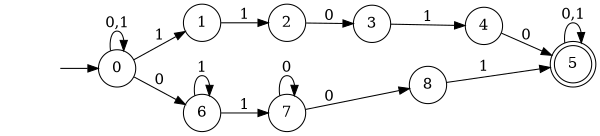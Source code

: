 digraph finite_state_machine {
	size="4,2"

    rankdir=LR;
    
	node [shape = none]; s [label=""];
	node [shape = doublecircle]; 5;
	node [shape = circle];

	s -> 0;
	0 -> 0 [ label = "0,1" ]
	0 -> 1 [ label = "1" ]
	1 -> 2 [ label = "1" ]
	2 -> 3 [ label = "0" ]
	3 -> 4 [ label = "1" ]
	4 -> 5 [ label = "0" ]
	5 -> 5 [ label = "0,1" ]
	
	0 -> 6 [ label = "0"]
	6 -> 7 [ label = "1"]
	7 -> 8 [ label = "0"]
	8 -> 5 [ label = "1"]

    6 -> 6 [ label = "1"]
    7 -> 7 [ label = "0"]
}

